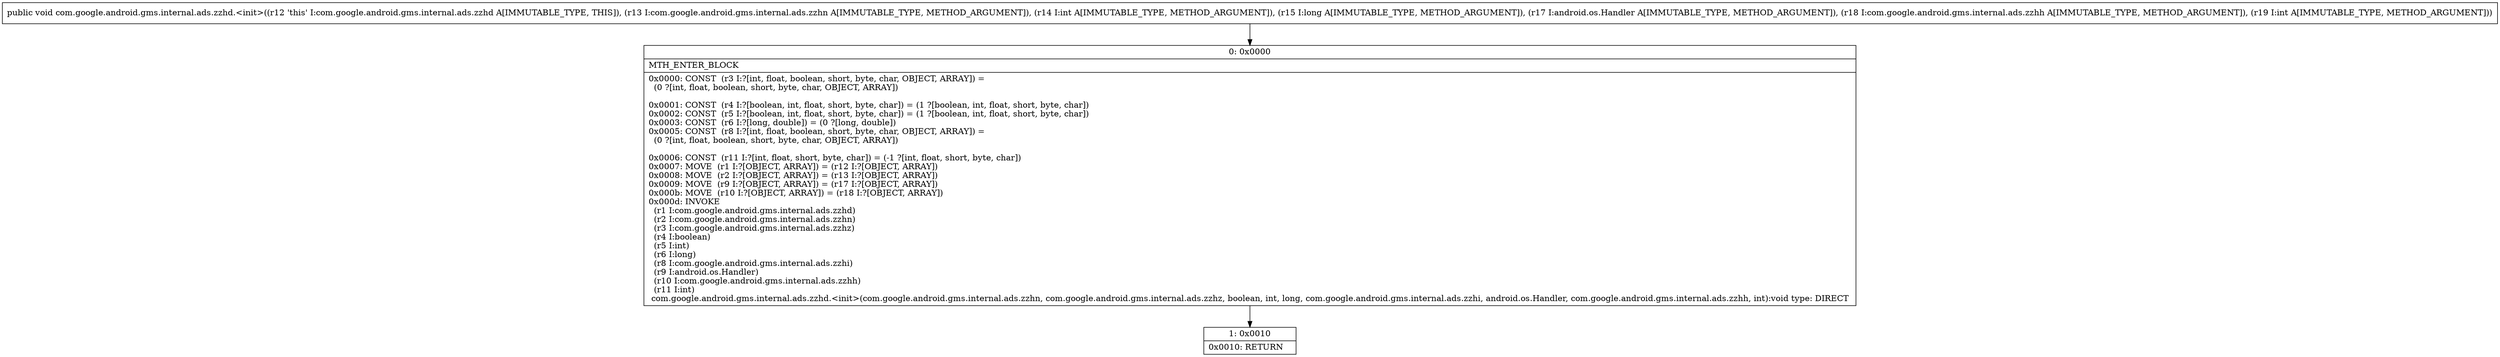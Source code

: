 digraph "CFG forcom.google.android.gms.internal.ads.zzhd.\<init\>(Lcom\/google\/android\/gms\/internal\/ads\/zzhn;IJLandroid\/os\/Handler;Lcom\/google\/android\/gms\/internal\/ads\/zzhh;I)V" {
Node_0 [shape=record,label="{0\:\ 0x0000|MTH_ENTER_BLOCK\l|0x0000: CONST  (r3 I:?[int, float, boolean, short, byte, char, OBJECT, ARRAY]) = \l  (0 ?[int, float, boolean, short, byte, char, OBJECT, ARRAY])\l \l0x0001: CONST  (r4 I:?[boolean, int, float, short, byte, char]) = (1 ?[boolean, int, float, short, byte, char]) \l0x0002: CONST  (r5 I:?[boolean, int, float, short, byte, char]) = (1 ?[boolean, int, float, short, byte, char]) \l0x0003: CONST  (r6 I:?[long, double]) = (0 ?[long, double]) \l0x0005: CONST  (r8 I:?[int, float, boolean, short, byte, char, OBJECT, ARRAY]) = \l  (0 ?[int, float, boolean, short, byte, char, OBJECT, ARRAY])\l \l0x0006: CONST  (r11 I:?[int, float, short, byte, char]) = (\-1 ?[int, float, short, byte, char]) \l0x0007: MOVE  (r1 I:?[OBJECT, ARRAY]) = (r12 I:?[OBJECT, ARRAY]) \l0x0008: MOVE  (r2 I:?[OBJECT, ARRAY]) = (r13 I:?[OBJECT, ARRAY]) \l0x0009: MOVE  (r9 I:?[OBJECT, ARRAY]) = (r17 I:?[OBJECT, ARRAY]) \l0x000b: MOVE  (r10 I:?[OBJECT, ARRAY]) = (r18 I:?[OBJECT, ARRAY]) \l0x000d: INVOKE  \l  (r1 I:com.google.android.gms.internal.ads.zzhd)\l  (r2 I:com.google.android.gms.internal.ads.zzhn)\l  (r3 I:com.google.android.gms.internal.ads.zzhz)\l  (r4 I:boolean)\l  (r5 I:int)\l  (r6 I:long)\l  (r8 I:com.google.android.gms.internal.ads.zzhi)\l  (r9 I:android.os.Handler)\l  (r10 I:com.google.android.gms.internal.ads.zzhh)\l  (r11 I:int)\l com.google.android.gms.internal.ads.zzhd.\<init\>(com.google.android.gms.internal.ads.zzhn, com.google.android.gms.internal.ads.zzhz, boolean, int, long, com.google.android.gms.internal.ads.zzhi, android.os.Handler, com.google.android.gms.internal.ads.zzhh, int):void type: DIRECT \l}"];
Node_1 [shape=record,label="{1\:\ 0x0010|0x0010: RETURN   \l}"];
MethodNode[shape=record,label="{public void com.google.android.gms.internal.ads.zzhd.\<init\>((r12 'this' I:com.google.android.gms.internal.ads.zzhd A[IMMUTABLE_TYPE, THIS]), (r13 I:com.google.android.gms.internal.ads.zzhn A[IMMUTABLE_TYPE, METHOD_ARGUMENT]), (r14 I:int A[IMMUTABLE_TYPE, METHOD_ARGUMENT]), (r15 I:long A[IMMUTABLE_TYPE, METHOD_ARGUMENT]), (r17 I:android.os.Handler A[IMMUTABLE_TYPE, METHOD_ARGUMENT]), (r18 I:com.google.android.gms.internal.ads.zzhh A[IMMUTABLE_TYPE, METHOD_ARGUMENT]), (r19 I:int A[IMMUTABLE_TYPE, METHOD_ARGUMENT])) }"];
MethodNode -> Node_0;
Node_0 -> Node_1;
}

